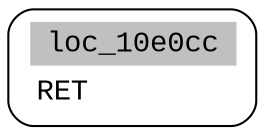 digraph asm_graph {
1941 [
shape="Mrecord" fontname="Courier New"label =<<table border="0" cellborder="0" cellpadding="3"><tr><td align="center" colspan="2" bgcolor="grey">loc_10e0cc</td></tr><tr><td align="left">RET        </td></tr></table>> ];
}